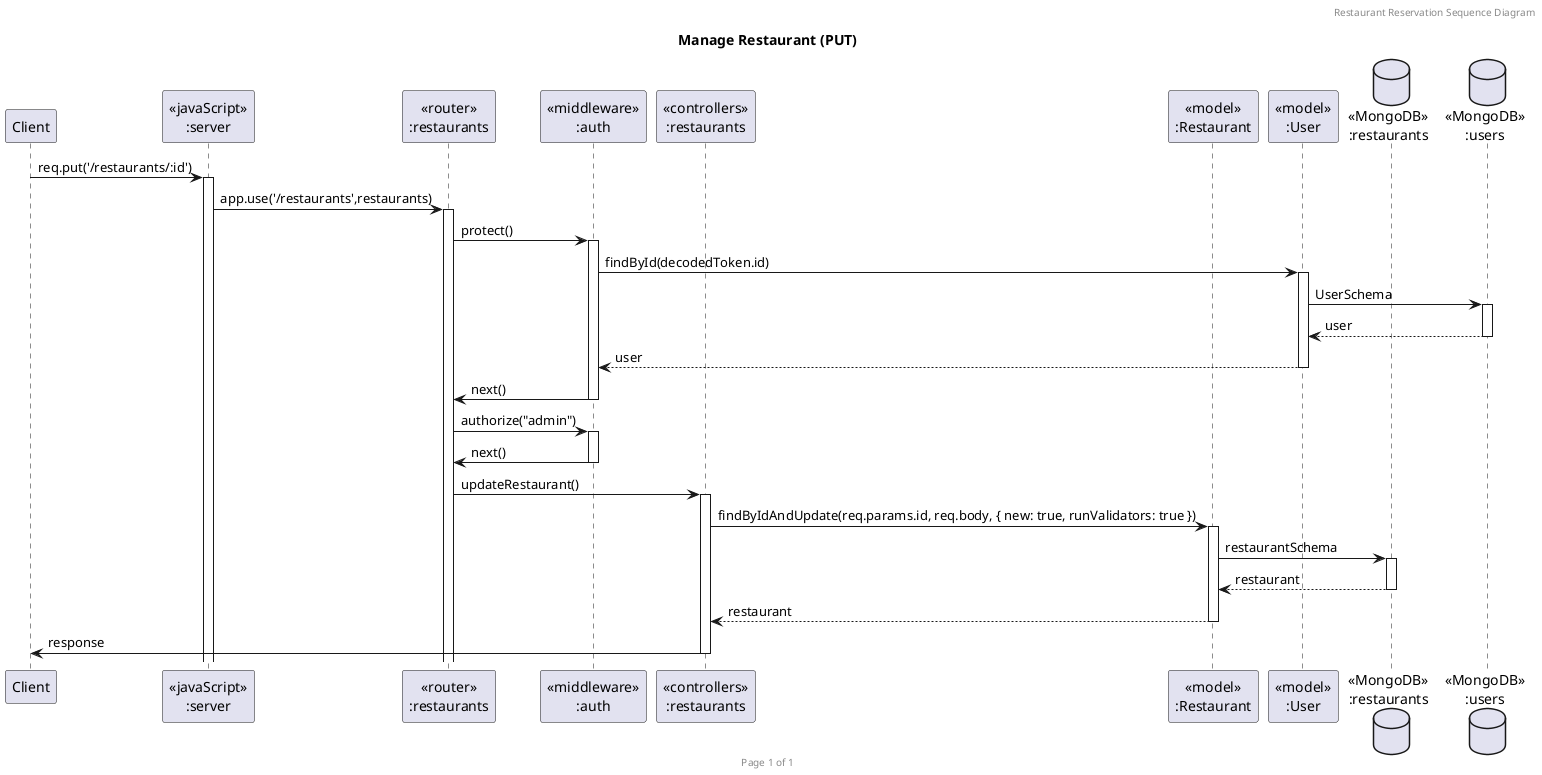 @startuml Manage Restaurant (PUT)

header Restaurant Reservation Sequence Diagram
footer Page %page% of %lastpage%
title "Manage Restaurant (PUT)"

participant "Client" as client
participant "<<javaScript>>\n:server" as server
participant "<<router>>\n:restaurants" as routerRestaurants
participant "<<middleware>>\n:auth" as middlewareAuth
participant "<<controllers>>\n:restaurants" as controllersRestaurants
participant "<<model>>\n:Restaurant" as modelRestaurant
participant "<<model>>\n:User" as modelUser
database "<<MongoDB>>\n:restaurants" as RestaurantsDatabase
database "<<MongoDB>>\n:users" as UsersDatabase

' PUT
client->server ++:req.put('/restaurants/:id')
server->routerRestaurants ++:app.use('/restaurants',restaurants)
routerRestaurants -> middlewareAuth ++:protect()
middlewareAuth -> modelUser ++:findById(decodedToken.id)
modelUser -> UsersDatabase ++:UserSchema
UsersDatabase --> modelUser --:user
modelUser --> middlewareAuth --:user
middlewareAuth -> routerRestaurants --:next()
routerRestaurants -> middlewareAuth ++:authorize("admin")
middlewareAuth -> routerRestaurants --:next()
routerRestaurants -> controllersRestaurants ++:updateRestaurant()
controllersRestaurants -> modelRestaurant ++:findByIdAndUpdate(req.params.id, req.body, { new: true, runValidators: true })
modelRestaurant -> RestaurantsDatabase ++:restaurantSchema 
RestaurantsDatabase --> modelRestaurant --:restaurant
controllersRestaurants <-- modelRestaurant --:restaurant
controllersRestaurants -> client --:response

@enduml